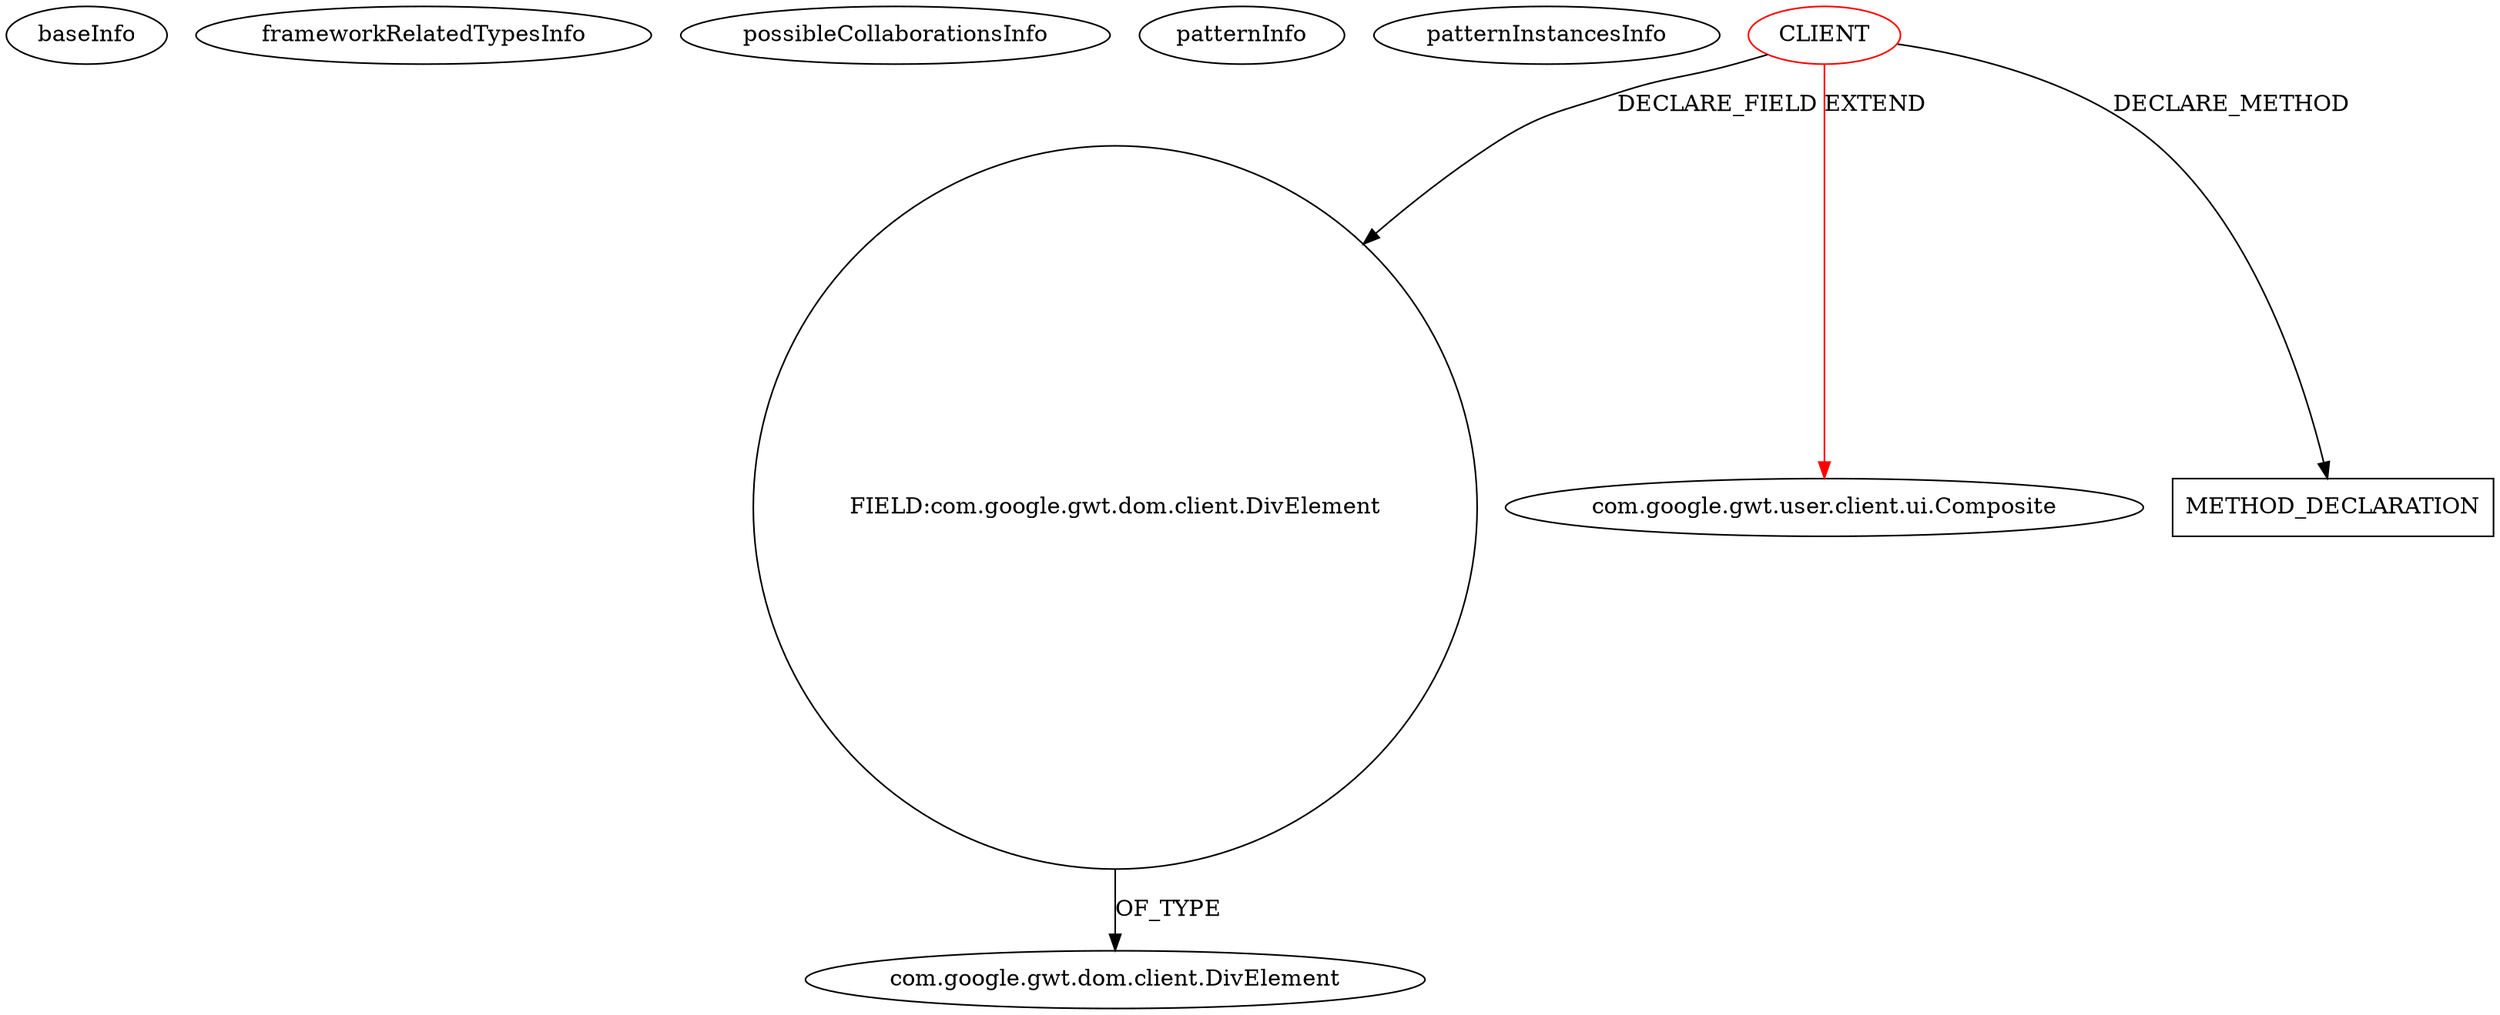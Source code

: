 digraph {
baseInfo[graphId=1243,category="pattern",isAnonymous=false,possibleRelation=false]
frameworkRelatedTypesInfo[0="com.google.gwt.user.client.ui.Composite"]
possibleCollaborationsInfo[]
patternInfo[frequency=2.0,patternRootClient=0]
patternInstancesInfo[0="pandurangpatil-gwt-youtube~/pandurangpatil-gwt-youtube/gwt-youtube-master/gwt-youtube-player/src/main/java/open/pandurang/gwt/youtube/client/YouTubePlayer.java~YouTubePlayer~4258",1="cbopp-gwt-taglist~/cbopp-gwt-taglist/gwt-taglist-master/src/main/java/com/virilis_software/gwt/taglist/client/comp/tag/TagView.java~TagView~1029"]
6[label="FIELD:com.google.gwt.dom.client.DivElement",vertexType="FIELD_DECLARATION",isFrameworkType=false,shape=circle]
7[label="com.google.gwt.dom.client.DivElement",vertexType="FRAMEWORK_CLASS_TYPE",isFrameworkType=false]
0[label="CLIENT",vertexType="ROOT_CLIENT_CLASS_DECLARATION",isFrameworkType=false,color=red]
1[label="com.google.gwt.user.client.ui.Composite",vertexType="FRAMEWORK_CLASS_TYPE",isFrameworkType=false]
28[label="METHOD_DECLARATION",vertexType="CLIENT_METHOD_DECLARATION",isFrameworkType=false,shape=box]
0->6[label="DECLARE_FIELD"]
6->7[label="OF_TYPE"]
0->28[label="DECLARE_METHOD"]
0->1[label="EXTEND",color=red]
}
